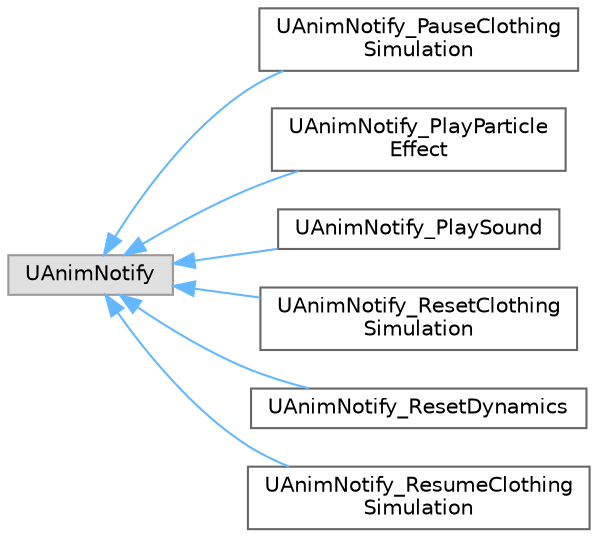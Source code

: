 digraph "Graphical Class Hierarchy"
{
 // INTERACTIVE_SVG=YES
 // LATEX_PDF_SIZE
  bgcolor="transparent";
  edge [fontname=Helvetica,fontsize=10,labelfontname=Helvetica,labelfontsize=10];
  node [fontname=Helvetica,fontsize=10,shape=box,height=0.2,width=0.4];
  rankdir="LR";
  Node0 [id="Node000000",label="UAnimNotify",height=0.2,width=0.4,color="grey60", fillcolor="#E0E0E0", style="filled",tooltip=" "];
  Node0 -> Node1 [id="edge8807_Node000000_Node000001",dir="back",color="steelblue1",style="solid",tooltip=" "];
  Node1 [id="Node000001",label="UAnimNotify_PauseClothing\lSimulation",height=0.2,width=0.4,color="grey40", fillcolor="white", style="filled",URL="$dc/d1c/classUAnimNotify__PauseClothingSimulation.html",tooltip=" "];
  Node0 -> Node2 [id="edge8808_Node000000_Node000002",dir="back",color="steelblue1",style="solid",tooltip=" "];
  Node2 [id="Node000002",label="UAnimNotify_PlayParticle\lEffect",height=0.2,width=0.4,color="grey40", fillcolor="white", style="filled",URL="$d3/dae/classUAnimNotify__PlayParticleEffect.html",tooltip=" "];
  Node0 -> Node3 [id="edge8809_Node000000_Node000003",dir="back",color="steelblue1",style="solid",tooltip=" "];
  Node3 [id="Node000003",label="UAnimNotify_PlaySound",height=0.2,width=0.4,color="grey40", fillcolor="white", style="filled",URL="$d2/de3/classUAnimNotify__PlaySound.html",tooltip=" "];
  Node0 -> Node4 [id="edge8810_Node000000_Node000004",dir="back",color="steelblue1",style="solid",tooltip=" "];
  Node4 [id="Node000004",label="UAnimNotify_ResetClothing\lSimulation",height=0.2,width=0.4,color="grey40", fillcolor="white", style="filled",URL="$d4/d1b/classUAnimNotify__ResetClothingSimulation.html",tooltip=" "];
  Node0 -> Node5 [id="edge8811_Node000000_Node000005",dir="back",color="steelblue1",style="solid",tooltip=" "];
  Node5 [id="Node000005",label="UAnimNotify_ResetDynamics",height=0.2,width=0.4,color="grey40", fillcolor="white", style="filled",URL="$d1/d01/classUAnimNotify__ResetDynamics.html",tooltip=" "];
  Node0 -> Node6 [id="edge8812_Node000000_Node000006",dir="back",color="steelblue1",style="solid",tooltip=" "];
  Node6 [id="Node000006",label="UAnimNotify_ResumeClothing\lSimulation",height=0.2,width=0.4,color="grey40", fillcolor="white", style="filled",URL="$d5/dc3/classUAnimNotify__ResumeClothingSimulation.html",tooltip=" "];
}

